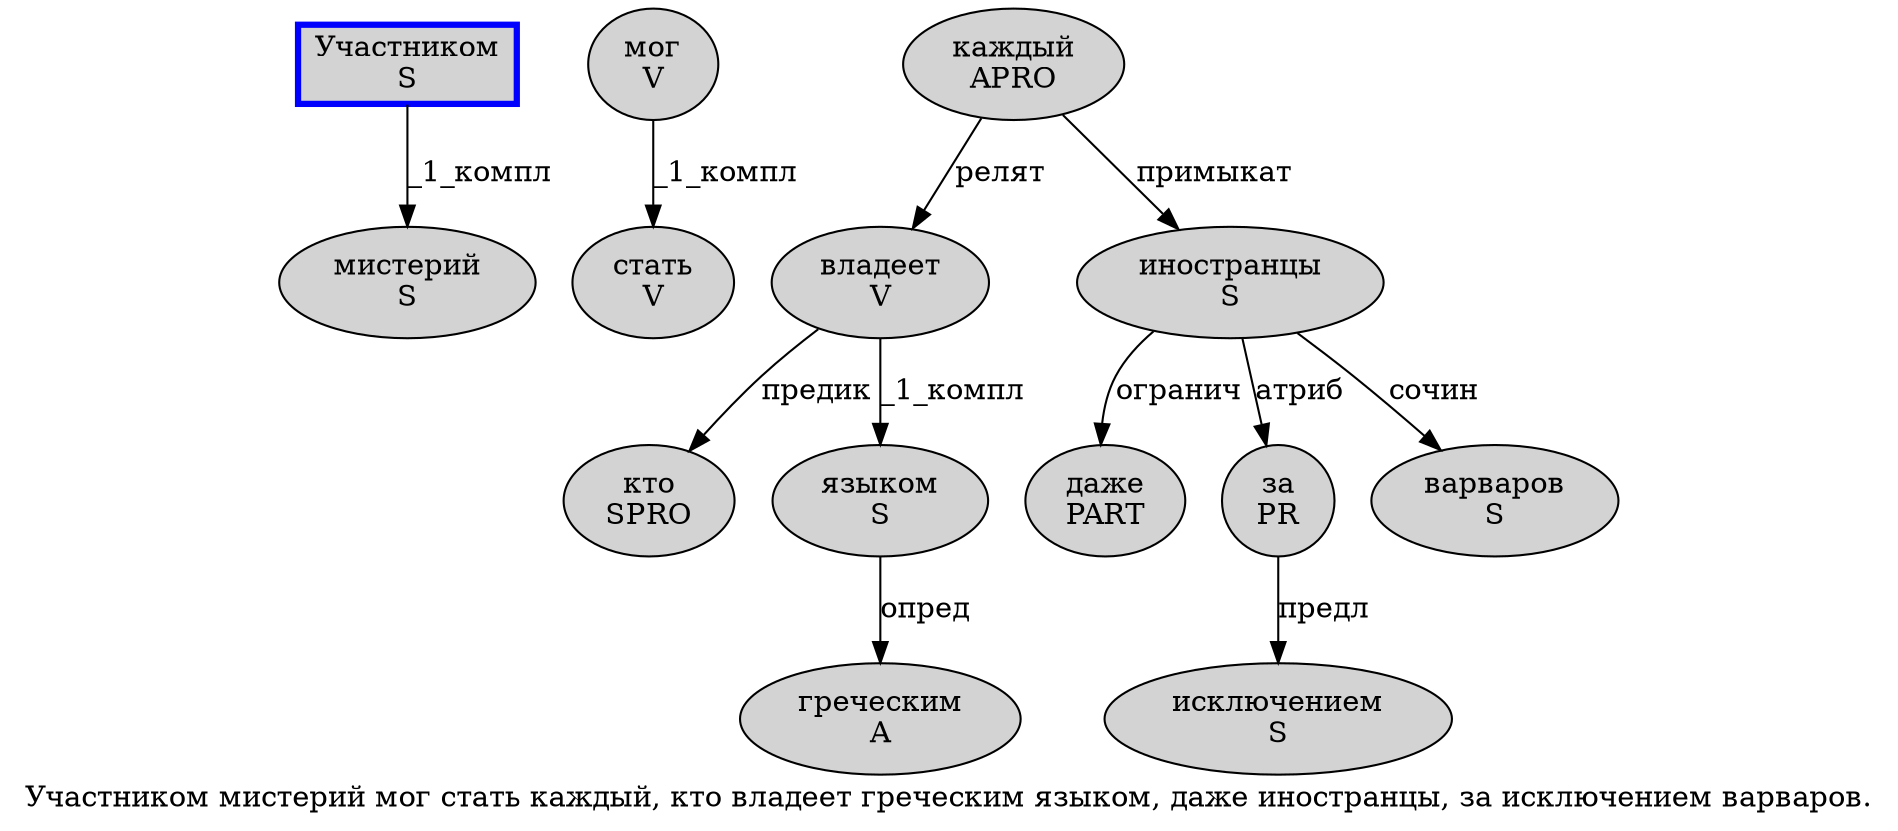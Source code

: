 digraph SENTENCE_1083 {
	graph [label="Участником мистерий мог стать каждый, кто владеет греческим языком, даже иностранцы, за исключением варваров."]
	node [style=filled]
		0 [label="Участником
S" color=blue fillcolor=lightgray penwidth=3 shape=box]
		1 [label="мистерий
S" color="" fillcolor=lightgray penwidth=1 shape=ellipse]
		2 [label="мог
V" color="" fillcolor=lightgray penwidth=1 shape=ellipse]
		3 [label="стать
V" color="" fillcolor=lightgray penwidth=1 shape=ellipse]
		4 [label="каждый
APRO" color="" fillcolor=lightgray penwidth=1 shape=ellipse]
		6 [label="кто
SPRO" color="" fillcolor=lightgray penwidth=1 shape=ellipse]
		7 [label="владеет
V" color="" fillcolor=lightgray penwidth=1 shape=ellipse]
		8 [label="греческим
A" color="" fillcolor=lightgray penwidth=1 shape=ellipse]
		9 [label="языком
S" color="" fillcolor=lightgray penwidth=1 shape=ellipse]
		11 [label="даже
PART" color="" fillcolor=lightgray penwidth=1 shape=ellipse]
		12 [label="иностранцы
S" color="" fillcolor=lightgray penwidth=1 shape=ellipse]
		14 [label="за
PR" color="" fillcolor=lightgray penwidth=1 shape=ellipse]
		15 [label="исключением
S" color="" fillcolor=lightgray penwidth=1 shape=ellipse]
		16 [label="варваров
S" color="" fillcolor=lightgray penwidth=1 shape=ellipse]
			14 -> 15 [label="предл"]
			2 -> 3 [label="_1_компл"]
			4 -> 7 [label="релят"]
			4 -> 12 [label="примыкат"]
			12 -> 11 [label="огранич"]
			12 -> 14 [label="атриб"]
			12 -> 16 [label="сочин"]
			0 -> 1 [label="_1_компл"]
			7 -> 6 [label="предик"]
			7 -> 9 [label="_1_компл"]
			9 -> 8 [label="опред"]
}